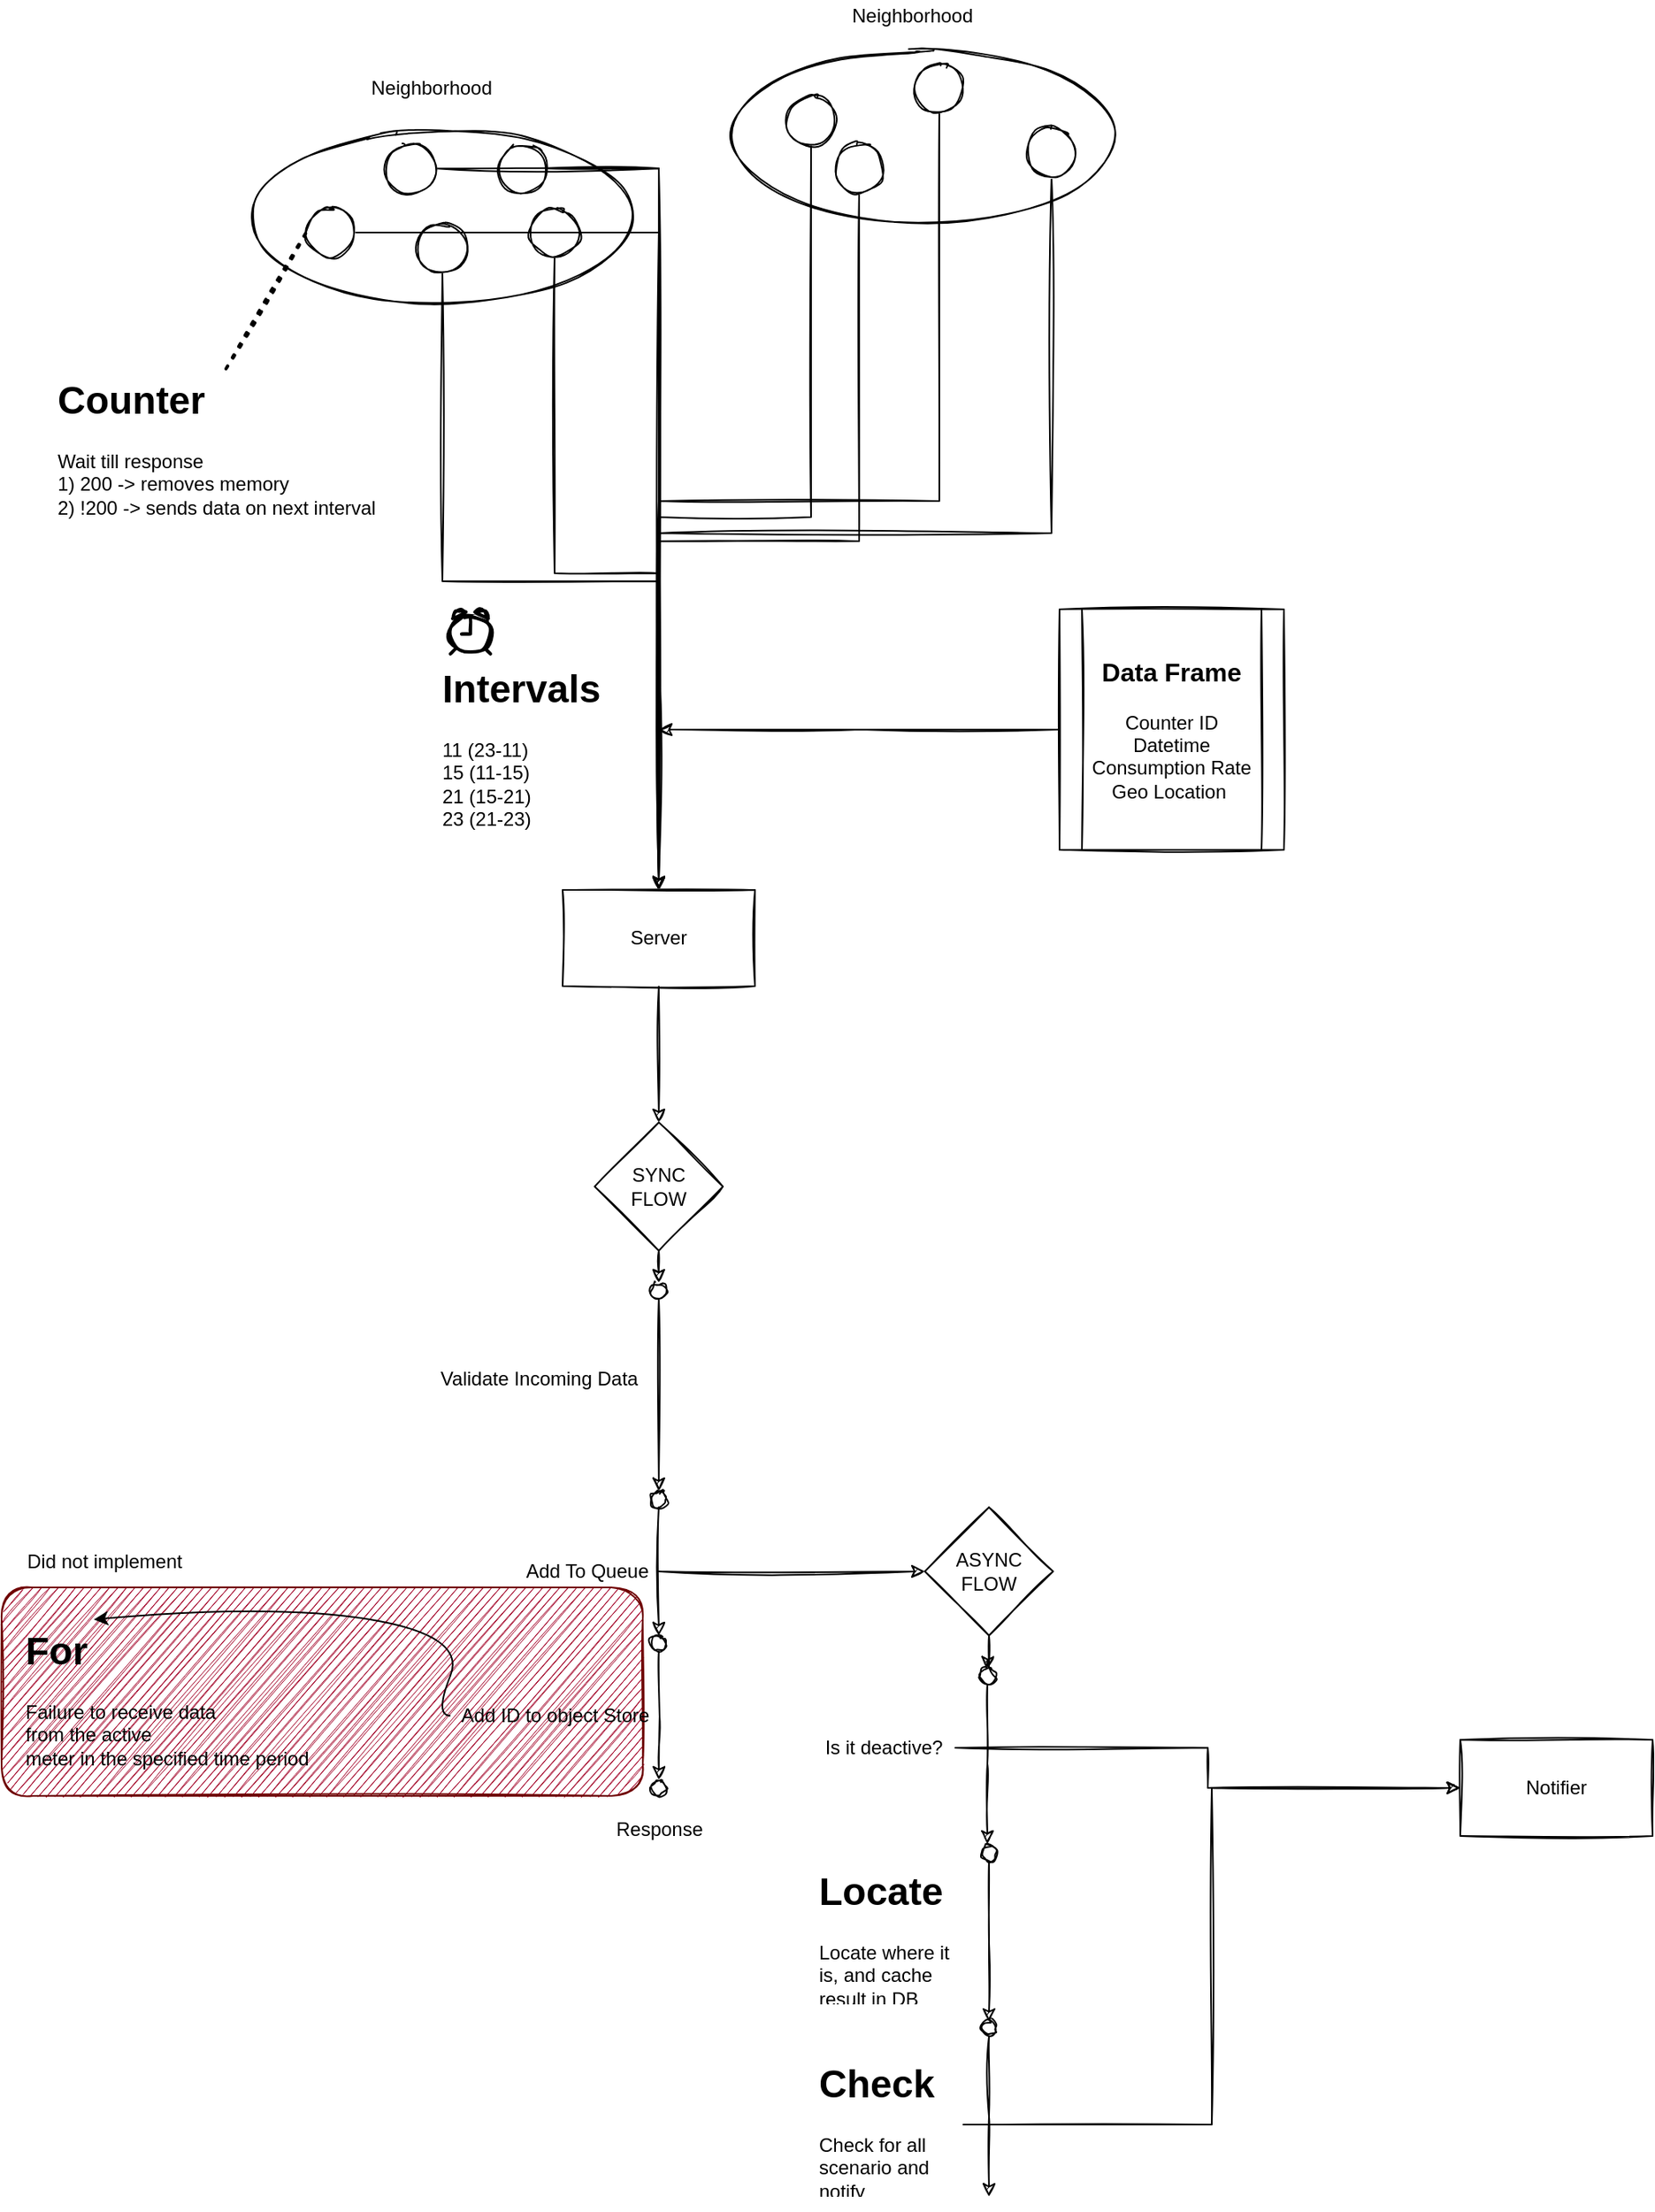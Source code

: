 <mxfile version="14.6.13" type="device"><diagram id="fjZJyCf89SUE8Axx4x02" name="Page-1"><mxGraphModel dx="946" dy="596" grid="1" gridSize="10" guides="1" tooltips="1" connect="1" arrows="1" fold="1" page="1" pageScale="1" pageWidth="850" pageHeight="1100" math="0" shadow="0"><root><mxCell id="0"/><mxCell id="1" parent="0"/><mxCell id="JIuvFklD0gR_pjkbDSCd-2" value="" style="rounded=1;whiteSpace=wrap;html=1;sketch=1;fillColor=#a20025;strokeColor=#6F0000;fontColor=#ffffff;" vertex="1" parent="1"><mxGeometry x="10" y="990" width="400" height="130" as="geometry"/></mxCell><mxCell id="GDClivjG_3B7d1QLmq7a-2" value="" style="ellipse;whiteSpace=wrap;html=1;sketch=1;" parent="1" vertex="1"><mxGeometry x="470" y="30" width="230" height="110" as="geometry"/></mxCell><mxCell id="GDClivjG_3B7d1QLmq7a-3" value="" style="ellipse;whiteSpace=wrap;html=1;sketch=1;" parent="1" vertex="1"><mxGeometry x="170" y="80" width="230" height="110" as="geometry"/></mxCell><mxCell id="GDClivjG_3B7d1QLmq7a-23" style="edgeStyle=orthogonalEdgeStyle;rounded=0;orthogonalLoop=1;jettySize=auto;html=1;entryX=0.5;entryY=0;entryDx=0;entryDy=0;sketch=1;" parent="1" source="GDClivjG_3B7d1QLmq7a-4" target="GDClivjG_3B7d1QLmq7a-16" edge="1"><mxGeometry relative="1" as="geometry"><mxPoint x="420" y="320" as="targetPoint"/><Array as="points"><mxPoint x="420" y="105"/><mxPoint x="420" y="410"/></Array></mxGeometry></mxCell><mxCell id="GDClivjG_3B7d1QLmq7a-4" value="" style="ellipse;whiteSpace=wrap;html=1;aspect=fixed;sketch=1;" parent="1" vertex="1"><mxGeometry x="320" y="90" width="30" height="30" as="geometry"/></mxCell><mxCell id="GDClivjG_3B7d1QLmq7a-22" style="edgeStyle=orthogonalEdgeStyle;rounded=0;orthogonalLoop=1;jettySize=auto;html=1;entryX=0.5;entryY=0;entryDx=0;entryDy=0;sketch=1;" parent="1" source="GDClivjG_3B7d1QLmq7a-5" target="GDClivjG_3B7d1QLmq7a-16" edge="1"><mxGeometry relative="1" as="geometry"><mxPoint x="420" y="320" as="targetPoint"/></mxGeometry></mxCell><mxCell id="GDClivjG_3B7d1QLmq7a-5" value="" style="ellipse;whiteSpace=wrap;html=1;aspect=fixed;sketch=1;" parent="1" vertex="1"><mxGeometry x="340" y="130" width="30" height="30" as="geometry"/></mxCell><mxCell id="GDClivjG_3B7d1QLmq7a-17" style="edgeStyle=orthogonalEdgeStyle;rounded=0;orthogonalLoop=1;jettySize=auto;html=1;exitX=0.5;exitY=1;exitDx=0;exitDy=0;entryX=0.5;entryY=0;entryDx=0;entryDy=0;sketch=1;" parent="1" source="GDClivjG_3B7d1QLmq7a-6" target="GDClivjG_3B7d1QLmq7a-16" edge="1"><mxGeometry relative="1" as="geometry"/></mxCell><mxCell id="GDClivjG_3B7d1QLmq7a-6" value="" style="ellipse;whiteSpace=wrap;html=1;aspect=fixed;sketch=1;" parent="1" vertex="1"><mxGeometry x="270" y="140" width="30" height="30" as="geometry"/></mxCell><mxCell id="GDClivjG_3B7d1QLmq7a-25" style="edgeStyle=orthogonalEdgeStyle;rounded=0;orthogonalLoop=1;jettySize=auto;html=1;entryX=0.5;entryY=0;entryDx=0;entryDy=0;sketch=1;" parent="1" source="GDClivjG_3B7d1QLmq7a-7" target="GDClivjG_3B7d1QLmq7a-16" edge="1"><mxGeometry relative="1" as="geometry"><mxPoint x="420" y="320" as="targetPoint"/></mxGeometry></mxCell><mxCell id="GDClivjG_3B7d1QLmq7a-7" value="" style="ellipse;whiteSpace=wrap;html=1;aspect=fixed;sketch=1;" parent="1" vertex="1"><mxGeometry x="200" y="130" width="30" height="30" as="geometry"/></mxCell><mxCell id="GDClivjG_3B7d1QLmq7a-24" style="edgeStyle=orthogonalEdgeStyle;rounded=0;orthogonalLoop=1;jettySize=auto;html=1;entryX=0.5;entryY=0;entryDx=0;entryDy=0;sketch=1;" parent="1" source="GDClivjG_3B7d1QLmq7a-9" target="GDClivjG_3B7d1QLmq7a-16" edge="1"><mxGeometry relative="1" as="geometry"><mxPoint x="430" y="400" as="targetPoint"/></mxGeometry></mxCell><mxCell id="GDClivjG_3B7d1QLmq7a-9" value="" style="ellipse;whiteSpace=wrap;html=1;aspect=fixed;sketch=1;" parent="1" vertex="1"><mxGeometry x="250" y="90" width="30" height="30" as="geometry"/></mxCell><mxCell id="GDClivjG_3B7d1QLmq7a-21" style="edgeStyle=orthogonalEdgeStyle;rounded=0;orthogonalLoop=1;jettySize=auto;html=1;exitX=0.5;exitY=1;exitDx=0;exitDy=0;entryX=0.5;entryY=0;entryDx=0;entryDy=0;sketch=1;" parent="1" source="GDClivjG_3B7d1QLmq7a-12" target="GDClivjG_3B7d1QLmq7a-16" edge="1"><mxGeometry relative="1" as="geometry"><mxPoint x="420" y="320" as="targetPoint"/></mxGeometry></mxCell><mxCell id="GDClivjG_3B7d1QLmq7a-12" value="" style="ellipse;whiteSpace=wrap;html=1;aspect=fixed;sketch=1;" parent="1" vertex="1"><mxGeometry x="580" y="40" width="30" height="30" as="geometry"/></mxCell><mxCell id="GDClivjG_3B7d1QLmq7a-20" style="edgeStyle=orthogonalEdgeStyle;rounded=0;orthogonalLoop=1;jettySize=auto;html=1;exitX=0.5;exitY=1;exitDx=0;exitDy=0;entryX=0.5;entryY=0;entryDx=0;entryDy=0;sketch=1;" parent="1" source="GDClivjG_3B7d1QLmq7a-13" target="GDClivjG_3B7d1QLmq7a-16" edge="1"><mxGeometry relative="1" as="geometry"><mxPoint x="420" y="320" as="targetPoint"/></mxGeometry></mxCell><mxCell id="GDClivjG_3B7d1QLmq7a-13" value="" style="ellipse;whiteSpace=wrap;html=1;aspect=fixed;sketch=1;" parent="1" vertex="1"><mxGeometry x="500" y="60" width="30" height="30" as="geometry"/></mxCell><mxCell id="GDClivjG_3B7d1QLmq7a-19" style="edgeStyle=orthogonalEdgeStyle;rounded=0;orthogonalLoop=1;jettySize=auto;html=1;exitX=0.5;exitY=1;exitDx=0;exitDy=0;entryX=0.5;entryY=0;entryDx=0;entryDy=0;sketch=1;" parent="1" source="GDClivjG_3B7d1QLmq7a-14" target="GDClivjG_3B7d1QLmq7a-16" edge="1"><mxGeometry relative="1" as="geometry"/></mxCell><mxCell id="GDClivjG_3B7d1QLmq7a-14" value="" style="ellipse;whiteSpace=wrap;html=1;aspect=fixed;sketch=1;" parent="1" vertex="1"><mxGeometry x="650" y="80" width="30" height="30" as="geometry"/></mxCell><mxCell id="GDClivjG_3B7d1QLmq7a-18" style="edgeStyle=orthogonalEdgeStyle;rounded=0;orthogonalLoop=1;jettySize=auto;html=1;exitX=0.5;exitY=1;exitDx=0;exitDy=0;entryX=0.5;entryY=0;entryDx=0;entryDy=0;sketch=1;" parent="1" source="GDClivjG_3B7d1QLmq7a-15" target="GDClivjG_3B7d1QLmq7a-16" edge="1"><mxGeometry relative="1" as="geometry"/></mxCell><mxCell id="GDClivjG_3B7d1QLmq7a-15" value="" style="ellipse;whiteSpace=wrap;html=1;aspect=fixed;sketch=1;" parent="1" vertex="1"><mxGeometry x="530" y="90" width="30" height="30" as="geometry"/></mxCell><mxCell id="GDClivjG_3B7d1QLmq7a-50" style="edgeStyle=orthogonalEdgeStyle;rounded=0;sketch=1;orthogonalLoop=1;jettySize=auto;html=1;exitX=0.5;exitY=1;exitDx=0;exitDy=0;entryX=0.5;entryY=0;entryDx=0;entryDy=0;" parent="1" source="GDClivjG_3B7d1QLmq7a-16" target="GDClivjG_3B7d1QLmq7a-43" edge="1"><mxGeometry relative="1" as="geometry"/></mxCell><mxCell id="GDClivjG_3B7d1QLmq7a-16" value="Server" style="rounded=0;whiteSpace=wrap;html=1;sketch=1;" parent="1" vertex="1"><mxGeometry x="360" y="555" width="120" height="60" as="geometry"/></mxCell><mxCell id="GDClivjG_3B7d1QLmq7a-28" style="edgeStyle=orthogonalEdgeStyle;rounded=0;sketch=1;orthogonalLoop=1;jettySize=auto;html=1;" parent="1" source="GDClivjG_3B7d1QLmq7a-27" edge="1"><mxGeometry relative="1" as="geometry"><mxPoint x="420" y="455" as="targetPoint"/></mxGeometry></mxCell><mxCell id="GDClivjG_3B7d1QLmq7a-27" value="&lt;font style=&quot;font-size: 16px&quot;&gt;&lt;b&gt;Data Frame&lt;br&gt;&lt;/b&gt;&lt;/font&gt;&lt;br&gt;Counter ID&lt;br&gt;Datetime&lt;br&gt;Consumption Rate&lt;br&gt;Geo Location&amp;nbsp;" style="shape=process;whiteSpace=wrap;html=1;backgroundOutline=1;sketch=1;" parent="1" vertex="1"><mxGeometry x="670" y="380" width="140" height="150" as="geometry"/></mxCell><mxCell id="GDClivjG_3B7d1QLmq7a-34" value="" style="html=1;verticalLabelPosition=bottom;align=center;labelBackgroundColor=#ffffff;verticalAlign=top;strokeWidth=2;shadow=0;dashed=0;shape=mxgraph.ios7.icons.alarm_clock;sketch=1;" parent="1" vertex="1"><mxGeometry x="290" y="380" width="25" height="27.78" as="geometry"/></mxCell><mxCell id="GDClivjG_3B7d1QLmq7a-36" value="&lt;h1&gt;Intervals&amp;nbsp;&lt;/h1&gt;11 (23-11)&lt;div&gt;15 (11-15)&lt;/div&gt;&lt;div&gt;21 (15-21)&lt;/div&gt;&lt;div&gt;23 (21-23)&lt;/div&gt;&lt;div&gt;&lt;br&gt;&lt;/div&gt;" style="text;html=1;strokeColor=none;fillColor=none;spacing=5;spacingTop=-20;whiteSpace=wrap;overflow=hidden;rounded=0;sketch=1;" parent="1" vertex="1"><mxGeometry x="280" y="410" width="130" height="120" as="geometry"/></mxCell><mxCell id="GDClivjG_3B7d1QLmq7a-38" value="Neighborhood&amp;nbsp;" style="text;html=1;strokeColor=none;fillColor=none;align=center;verticalAlign=middle;whiteSpace=wrap;rounded=0;sketch=1;" parent="1" vertex="1"><mxGeometry x="260" y="45" width="40" height="20" as="geometry"/></mxCell><mxCell id="GDClivjG_3B7d1QLmq7a-40" value="Neighborhood&amp;nbsp;" style="text;html=1;strokeColor=none;fillColor=none;align=center;verticalAlign=middle;whiteSpace=wrap;rounded=0;sketch=1;" parent="1" vertex="1"><mxGeometry x="560" width="40" height="20" as="geometry"/></mxCell><mxCell id="GDClivjG_3B7d1QLmq7a-41" value="" style="endArrow=none;dashed=1;html=1;dashPattern=1 3;strokeWidth=2;entryX=0;entryY=0.5;entryDx=0;entryDy=0;sketch=1;" parent="1" target="GDClivjG_3B7d1QLmq7a-7" edge="1"><mxGeometry width="50" height="50" relative="1" as="geometry"><mxPoint x="150" y="230" as="sourcePoint"/><mxPoint x="210" as="targetPoint"/></mxGeometry></mxCell><mxCell id="GDClivjG_3B7d1QLmq7a-42" value="&lt;h1&gt;Counter&amp;nbsp;&lt;/h1&gt;&lt;div&gt;Wait till response&lt;br&gt;1) 200 -&amp;gt; removes memory&lt;/div&gt;&lt;div&gt;2) !200 -&amp;gt; sends data on next interval&lt;/div&gt;" style="text;html=1;strokeColor=none;fillColor=none;spacing=5;spacingTop=-20;whiteSpace=wrap;overflow=hidden;rounded=0;sketch=1;" parent="1" vertex="1"><mxGeometry x="40" y="230" width="210" height="120" as="geometry"/></mxCell><mxCell id="GDClivjG_3B7d1QLmq7a-54" style="edgeStyle=orthogonalEdgeStyle;rounded=0;sketch=1;orthogonalLoop=1;jettySize=auto;html=1;" parent="1" source="GDClivjG_3B7d1QLmq7a-43" edge="1"><mxGeometry relative="1" as="geometry"><mxPoint x="420" y="800" as="targetPoint"/></mxGeometry></mxCell><mxCell id="GDClivjG_3B7d1QLmq7a-43" value="SYNC &lt;br&gt;FLOW" style="rhombus;whiteSpace=wrap;html=1;sketch=1;" parent="1" vertex="1"><mxGeometry x="380" y="700" width="80" height="80" as="geometry"/></mxCell><mxCell id="GDClivjG_3B7d1QLmq7a-55" style="edgeStyle=orthogonalEdgeStyle;rounded=0;sketch=1;orthogonalLoop=1;jettySize=auto;html=1;entryX=0.5;entryY=0;entryDx=0;entryDy=0;" parent="1" source="GDClivjG_3B7d1QLmq7a-51" target="GDClivjG_3B7d1QLmq7a-53" edge="1"><mxGeometry relative="1" as="geometry"/></mxCell><mxCell id="GDClivjG_3B7d1QLmq7a-51" value="" style="ellipse;whiteSpace=wrap;html=1;aspect=fixed;sketch=1;fillColor=#FFFFFF;" parent="1" vertex="1"><mxGeometry x="415" y="800" width="10" height="10" as="geometry"/></mxCell><mxCell id="GDClivjG_3B7d1QLmq7a-53" value="" style="ellipse;whiteSpace=wrap;html=1;aspect=fixed;sketch=1;fillColor=#FFFFFF;" parent="1" vertex="1"><mxGeometry x="415" y="930" width="10" height="10" as="geometry"/></mxCell><mxCell id="GDClivjG_3B7d1QLmq7a-57" value="Validate Incoming Data" style="text;html=1;align=center;verticalAlign=middle;resizable=0;points=[];autosize=1;strokeColor=none;" parent="1" vertex="1"><mxGeometry x="275" y="850" width="140" height="20" as="geometry"/></mxCell><mxCell id="GDClivjG_3B7d1QLmq7a-64" style="edgeStyle=orthogonalEdgeStyle;rounded=0;sketch=1;orthogonalLoop=1;jettySize=auto;html=1;entryX=0.5;entryY=0;entryDx=0;entryDy=0;exitX=0.5;exitY=1;exitDx=0;exitDy=0;" parent="1" source="GDClivjG_3B7d1QLmq7a-53" target="GDClivjG_3B7d1QLmq7a-65" edge="1"><mxGeometry relative="1" as="geometry"><mxPoint x="430" y="960" as="sourcePoint"/><Array as="points"/></mxGeometry></mxCell><mxCell id="GDClivjG_3B7d1QLmq7a-65" value="" style="ellipse;whiteSpace=wrap;html=1;aspect=fixed;sketch=1;fillColor=#FFFFFF;" parent="1" vertex="1"><mxGeometry x="415" y="1020" width="10" height="10" as="geometry"/></mxCell><mxCell id="GDClivjG_3B7d1QLmq7a-77" style="edgeStyle=orthogonalEdgeStyle;rounded=0;sketch=1;orthogonalLoop=1;jettySize=auto;html=1;entryX=0;entryY=0.5;entryDx=0;entryDy=0;" parent="1" source="GDClivjG_3B7d1QLmq7a-66" target="GDClivjG_3B7d1QLmq7a-76" edge="1"><mxGeometry relative="1" as="geometry"><Array as="points"><mxPoint x="580" y="980"/></Array></mxGeometry></mxCell><mxCell id="GDClivjG_3B7d1QLmq7a-66" value="Add To Queue" style="text;html=1;align=center;verticalAlign=middle;resizable=0;points=[];autosize=1;strokeColor=none;" parent="1" vertex="1"><mxGeometry x="330" y="970" width="90" height="20" as="geometry"/></mxCell><mxCell id="GDClivjG_3B7d1QLmq7a-67" style="edgeStyle=orthogonalEdgeStyle;rounded=0;sketch=1;orthogonalLoop=1;jettySize=auto;html=1;entryX=0.5;entryY=0;entryDx=0;entryDy=0;exitX=0.5;exitY=1;exitDx=0;exitDy=0;" parent="1" target="GDClivjG_3B7d1QLmq7a-68" edge="1"><mxGeometry relative="1" as="geometry"><mxPoint x="420" y="1030" as="sourcePoint"/><Array as="points"/></mxGeometry></mxCell><mxCell id="GDClivjG_3B7d1QLmq7a-68" value="" style="ellipse;whiteSpace=wrap;html=1;aspect=fixed;sketch=1;fillColor=#FFFFFF;" parent="1" vertex="1"><mxGeometry x="415" y="1110" width="10" height="10" as="geometry"/></mxCell><mxCell id="GDClivjG_3B7d1QLmq7a-69" value="Add ID to object Store" style="text;html=1;align=center;verticalAlign=middle;resizable=0;points=[];autosize=1;strokeColor=none;" parent="1" vertex="1"><mxGeometry x="290" y="1060" width="130" height="20" as="geometry"/></mxCell><mxCell id="GDClivjG_3B7d1QLmq7a-70" value="" style="curved=1;endArrow=classic;html=1;entryX=0.25;entryY=0;entryDx=0;entryDy=0;" parent="1" source="GDClivjG_3B7d1QLmq7a-69" target="GDClivjG_3B7d1QLmq7a-73" edge="1"><mxGeometry width="50" height="50" relative="1" as="geometry"><mxPoint x="260" y="1080" as="sourcePoint"/><mxPoint x="200" y="1040" as="targetPoint"/><Array as="points"><mxPoint x="280" y="1070"/><mxPoint x="300" y="1020"/><mxPoint x="180" y="1000"/></Array></mxGeometry></mxCell><mxCell id="GDClivjG_3B7d1QLmq7a-73" value="&lt;h1&gt;For&lt;/h1&gt;&lt;div&gt;Failure to receive data&lt;br&gt;from the active&lt;br&gt;meter in the specified&amp;nbsp;time period&lt;br&gt;&lt;/div&gt;" style="text;html=1;strokeColor=none;fillColor=none;spacing=5;spacingTop=-20;whiteSpace=wrap;overflow=hidden;rounded=0;sketch=1;" parent="1" vertex="1"><mxGeometry x="20" y="1010" width="190" height="110" as="geometry"/></mxCell><mxCell id="GDClivjG_3B7d1QLmq7a-75" value="Response" style="text;html=1;align=center;verticalAlign=middle;resizable=0;points=[];autosize=1;strokeColor=none;" parent="1" vertex="1"><mxGeometry x="385" y="1131" width="70" height="20" as="geometry"/></mxCell><mxCell id="GDClivjG_3B7d1QLmq7a-87" style="edgeStyle=orthogonalEdgeStyle;rounded=0;sketch=1;orthogonalLoop=1;jettySize=auto;html=1;entryX=0.495;entryY=0.139;entryDx=0;entryDy=0;entryPerimeter=0;" parent="1" source="GDClivjG_3B7d1QLmq7a-76" target="GDClivjG_3B7d1QLmq7a-79" edge="1"><mxGeometry relative="1" as="geometry"/></mxCell><mxCell id="GDClivjG_3B7d1QLmq7a-76" value="ASYNC &lt;br&gt;FLOW" style="rhombus;whiteSpace=wrap;html=1;sketch=1;" parent="1" vertex="1"><mxGeometry x="586" y="940" width="80" height="80" as="geometry"/></mxCell><mxCell id="GDClivjG_3B7d1QLmq7a-78" style="edgeStyle=orthogonalEdgeStyle;rounded=0;sketch=1;orthogonalLoop=1;jettySize=auto;html=1;entryX=0.5;entryY=0;entryDx=0;entryDy=0;" parent="1" source="GDClivjG_3B7d1QLmq7a-79" edge="1"><mxGeometry relative="1" as="geometry"><mxPoint x="625.0" y="1150.0" as="targetPoint"/></mxGeometry></mxCell><mxCell id="GDClivjG_3B7d1QLmq7a-79" value="" style="ellipse;whiteSpace=wrap;html=1;aspect=fixed;sketch=1;fillColor=#FFFFFF;" parent="1" vertex="1"><mxGeometry x="620" y="1040" width="10" height="10" as="geometry"/></mxCell><mxCell id="GDClivjG_3B7d1QLmq7a-90" style="edgeStyle=orthogonalEdgeStyle;rounded=0;sketch=1;orthogonalLoop=1;jettySize=auto;html=1;entryX=0;entryY=0.5;entryDx=0;entryDy=0;" parent="1" source="GDClivjG_3B7d1QLmq7a-80" target="GDClivjG_3B7d1QLmq7a-88" edge="1"><mxGeometry relative="1" as="geometry"/></mxCell><mxCell id="GDClivjG_3B7d1QLmq7a-80" value="Is it deactive?" style="text;html=1;align=center;verticalAlign=middle;resizable=0;points=[];autosize=1;strokeColor=none;" parent="1" vertex="1"><mxGeometry x="515" y="1080" width="90" height="20" as="geometry"/></mxCell><mxCell id="GDClivjG_3B7d1QLmq7a-88" value="Notifier" style="rounded=0;whiteSpace=wrap;html=1;sketch=1;fillColor=none;" parent="1" vertex="1"><mxGeometry x="920" y="1085" width="120" height="60" as="geometry"/></mxCell><mxCell id="GDClivjG_3B7d1QLmq7a-91" value="" style="ellipse;whiteSpace=wrap;html=1;aspect=fixed;sketch=1;fillColor=#FFFFFF;" parent="1" vertex="1"><mxGeometry x="621" y="1151" width="10" height="10" as="geometry"/></mxCell><mxCell id="GDClivjG_3B7d1QLmq7a-92" style="edgeStyle=orthogonalEdgeStyle;rounded=0;sketch=1;orthogonalLoop=1;jettySize=auto;html=1;entryX=0.5;entryY=0;entryDx=0;entryDy=0;" parent="1" source="GDClivjG_3B7d1QLmq7a-91" edge="1"><mxGeometry relative="1" as="geometry"><mxPoint x="626.0" y="1261.0" as="targetPoint"/></mxGeometry></mxCell><mxCell id="GDClivjG_3B7d1QLmq7a-94" value="&lt;h1&gt;Locate&lt;/h1&gt;&lt;p&gt;Locate where it is, and cache result in DB&lt;/p&gt;" style="text;html=1;strokeColor=none;fillColor=none;spacing=5;spacingTop=-20;whiteSpace=wrap;overflow=hidden;rounded=0;sketch=1;" parent="1" vertex="1"><mxGeometry x="515" y="1160" width="95" height="90" as="geometry"/></mxCell><mxCell id="GDClivjG_3B7d1QLmq7a-95" value="" style="ellipse;whiteSpace=wrap;html=1;aspect=fixed;sketch=1;fillColor=#FFFFFF;" parent="1" vertex="1"><mxGeometry x="621" y="1260" width="10" height="10" as="geometry"/></mxCell><mxCell id="GDClivjG_3B7d1QLmq7a-96" style="edgeStyle=orthogonalEdgeStyle;rounded=0;sketch=1;orthogonalLoop=1;jettySize=auto;html=1;entryX=0.5;entryY=0;entryDx=0;entryDy=0;" parent="1" source="GDClivjG_3B7d1QLmq7a-95" edge="1"><mxGeometry relative="1" as="geometry"><mxPoint x="626.0" y="1370" as="targetPoint"/></mxGeometry></mxCell><mxCell id="GDClivjG_3B7d1QLmq7a-99" style="edgeStyle=orthogonalEdgeStyle;rounded=0;sketch=1;orthogonalLoop=1;jettySize=auto;html=1;entryX=0;entryY=0.5;entryDx=0;entryDy=0;" parent="1" source="GDClivjG_3B7d1QLmq7a-97" target="GDClivjG_3B7d1QLmq7a-88" edge="1"><mxGeometry relative="1" as="geometry"/></mxCell><mxCell id="GDClivjG_3B7d1QLmq7a-97" value="&lt;h1&gt;Check&lt;/h1&gt;&lt;p&gt;Check for all scenario and notify&lt;/p&gt;" style="text;html=1;strokeColor=none;fillColor=none;spacing=5;spacingTop=-20;whiteSpace=wrap;overflow=hidden;rounded=0;sketch=1;" parent="1" vertex="1"><mxGeometry x="515" y="1280" width="95" height="90" as="geometry"/></mxCell><mxCell id="JIuvFklD0gR_pjkbDSCd-4" value="Did not implement" style="text;strokeColor=none;fillColor=none;align=left;verticalAlign=top;spacingLeft=4;spacingRight=4;overflow=hidden;rotatable=0;points=[[0,0.5],[1,0.5]];portConstraint=eastwest;sketch=1;" vertex="1" parent="1"><mxGeometry x="20" y="960" width="150" height="26" as="geometry"/></mxCell></root></mxGraphModel></diagram></mxfile>